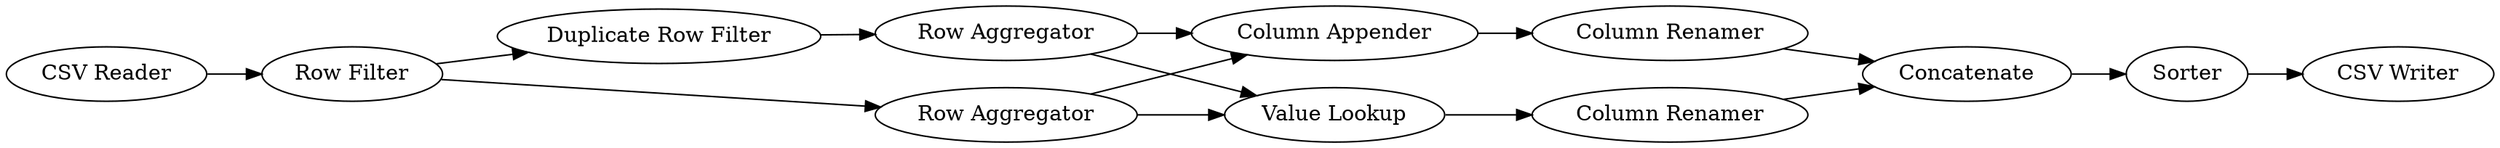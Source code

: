 digraph {
	12 -> 10
	4 -> 5
	3 -> 7
	3 -> 6
	2 -> 4
	9 -> 12
	5 -> 6
	1 -> 2
	2 -> 3
	8 -> 12
	7 -> 9
	10 -> 11
	5 -> 7
	6 -> 8
	5 [label="Row Aggregator"]
	1 [label="CSV Reader"]
	7 [label="Column Appender"]
	9 [label="Column Renamer"]
	11 [label="CSV Writer"]
	4 [label="Duplicate Row Filter"]
	10 [label=Sorter]
	6 [label="Value Lookup"]
	8 [label="Column Renamer"]
	3 [label="Row Aggregator"]
	2 [label="Row Filter"]
	12 [label=Concatenate]
	rankdir=LR
}
